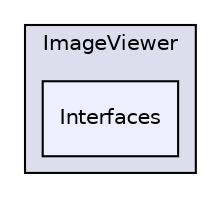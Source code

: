 digraph "MediaMotion/Assets/Scripts/Modules/ImageViewer/Interfaces" {
  compound=true
  node [ fontsize="10", fontname="Helvetica"];
  edge [ labelfontsize="10", labelfontname="Helvetica"];
  subgraph clusterdir_633e538fb5cf315c4de929451705d222 {
    graph [ bgcolor="#ddddee", pencolor="black", label="ImageViewer" fontname="Helvetica", fontsize="10", URL="dir_633e538fb5cf315c4de929451705d222.html"]
  dir_4087d31120cd9f90bb07b4f6c98f2564 [shape=box, label="Interfaces", style="filled", fillcolor="#eeeeff", pencolor="black", URL="dir_4087d31120cd9f90bb07b4f6c98f2564.html"];
  }
}
